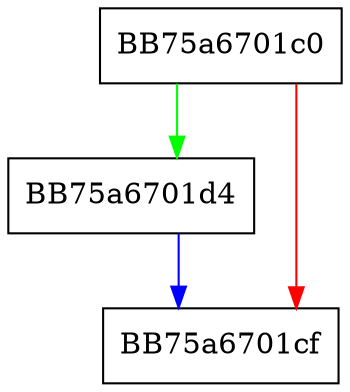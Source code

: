 digraph Update {
  node [shape="box"];
  graph [splines=ortho];
  BB75a6701c0 -> BB75a6701d4 [color="green"];
  BB75a6701c0 -> BB75a6701cf [color="red"];
  BB75a6701d4 -> BB75a6701cf [color="blue"];
}